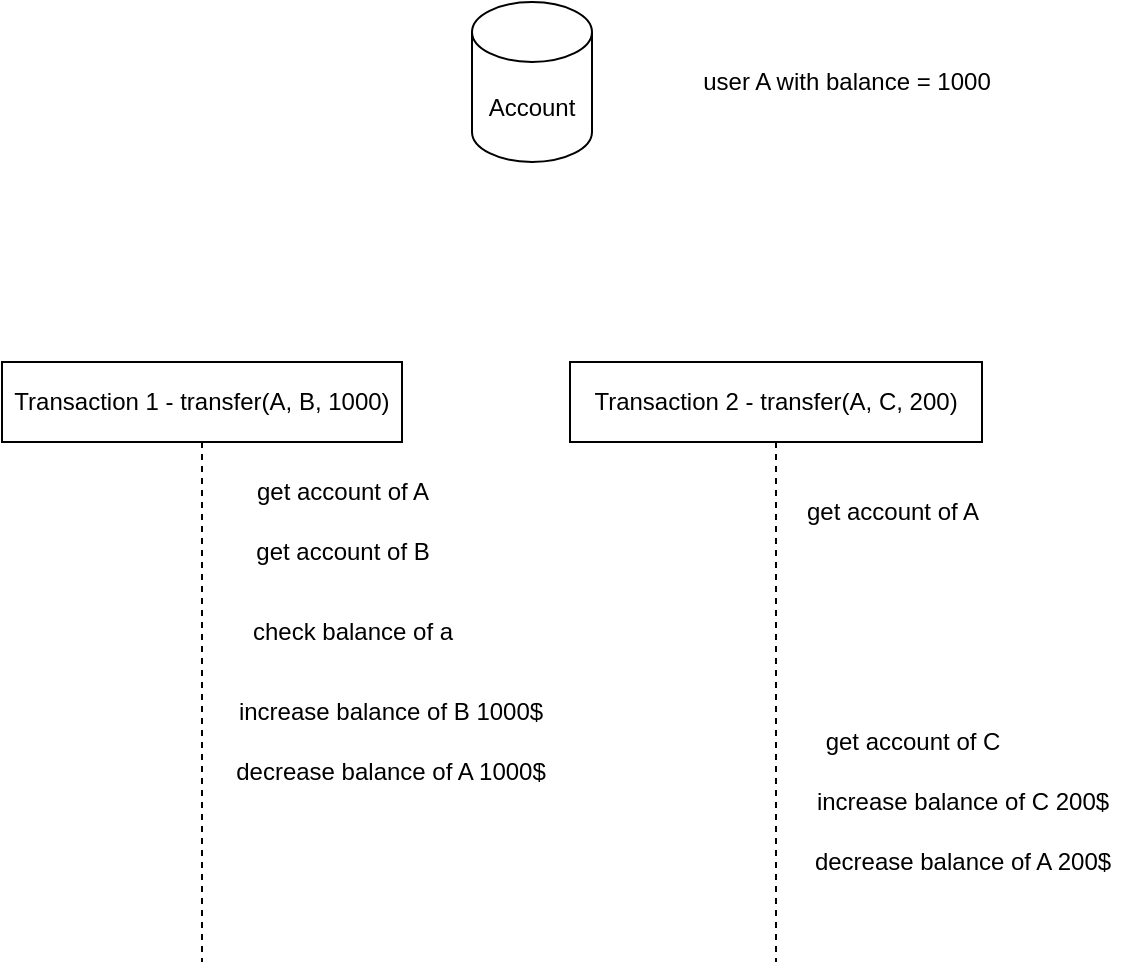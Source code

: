 <mxfile version="20.8.18" type="github">
  <diagram name="Trang-1" id="wNU1H5Y7zv_GKCtgPEAO">
    <mxGraphModel dx="954" dy="512" grid="1" gridSize="10" guides="1" tooltips="1" connect="1" arrows="1" fold="1" page="1" pageScale="1" pageWidth="827" pageHeight="1169" math="0" shadow="0">
      <root>
        <mxCell id="0" />
        <mxCell id="1" parent="0" />
        <mxCell id="QZXupjUOMTafXn6LQ9dr-1" value="Account" style="shape=cylinder3;whiteSpace=wrap;html=1;boundedLbl=1;backgroundOutline=1;size=15;" vertex="1" parent="1">
          <mxGeometry x="315" y="140" width="60" height="80" as="geometry" />
        </mxCell>
        <mxCell id="QZXupjUOMTafXn6LQ9dr-2" value="Transaction 1 -&amp;nbsp;transfer(A, B, 1000)" style="shape=umlLifeline;perimeter=lifelinePerimeter;whiteSpace=wrap;html=1;container=0;dropTarget=0;collapsible=0;recursiveResize=0;outlineConnect=0;portConstraint=eastwest;newEdgeStyle={&quot;edgeStyle&quot;:&quot;elbowEdgeStyle&quot;,&quot;elbow&quot;:&quot;vertical&quot;,&quot;curved&quot;:0,&quot;rounded&quot;:0};" vertex="1" parent="1">
          <mxGeometry x="80" y="320" width="200" height="300" as="geometry" />
        </mxCell>
        <mxCell id="QZXupjUOMTafXn6LQ9dr-3" value="Transaction 2 -&amp;nbsp;transfer(A, C, 200)" style="shape=umlLifeline;perimeter=lifelinePerimeter;whiteSpace=wrap;html=1;container=0;dropTarget=0;collapsible=0;recursiveResize=0;outlineConnect=0;portConstraint=eastwest;newEdgeStyle={&quot;edgeStyle&quot;:&quot;elbowEdgeStyle&quot;,&quot;elbow&quot;:&quot;vertical&quot;,&quot;curved&quot;:0,&quot;rounded&quot;:0};" vertex="1" parent="1">
          <mxGeometry x="364" y="320" width="206" height="300" as="geometry" />
        </mxCell>
        <mxCell id="QZXupjUOMTafXn6LQ9dr-4" value="user A with balance = 1000" style="text;html=1;strokeColor=none;fillColor=none;align=center;verticalAlign=middle;whiteSpace=wrap;rounded=0;" vertex="1" parent="1">
          <mxGeometry x="390" y="165" width="225" height="30" as="geometry" />
        </mxCell>
        <mxCell id="QZXupjUOMTafXn6LQ9dr-8" value="check balance of a" style="text;html=1;align=center;verticalAlign=middle;resizable=0;points=[];autosize=1;strokeColor=none;fillColor=none;" vertex="1" parent="1">
          <mxGeometry x="195" y="440" width="120" height="30" as="geometry" />
        </mxCell>
        <mxCell id="QZXupjUOMTafXn6LQ9dr-10" value="get account of A" style="text;html=1;align=center;verticalAlign=middle;resizable=0;points=[];autosize=1;strokeColor=none;fillColor=none;" vertex="1" parent="1">
          <mxGeometry x="195" y="370" width="110" height="30" as="geometry" />
        </mxCell>
        <mxCell id="QZXupjUOMTafXn6LQ9dr-11" value="get account of B" style="text;html=1;align=center;verticalAlign=middle;resizable=0;points=[];autosize=1;strokeColor=none;fillColor=none;" vertex="1" parent="1">
          <mxGeometry x="195" y="400" width="110" height="30" as="geometry" />
        </mxCell>
        <mxCell id="QZXupjUOMTafXn6LQ9dr-12" value="get account of A" style="text;html=1;align=center;verticalAlign=middle;resizable=0;points=[];autosize=1;strokeColor=none;fillColor=none;" vertex="1" parent="1">
          <mxGeometry x="470" y="380" width="110" height="30" as="geometry" />
        </mxCell>
        <mxCell id="QZXupjUOMTafXn6LQ9dr-13" value="get account of C" style="text;html=1;align=center;verticalAlign=middle;resizable=0;points=[];autosize=1;strokeColor=none;fillColor=none;" vertex="1" parent="1">
          <mxGeometry x="480" y="495" width="110" height="30" as="geometry" />
        </mxCell>
        <mxCell id="QZXupjUOMTafXn6LQ9dr-14" value="increase balance of B 1000$" style="text;html=1;align=center;verticalAlign=middle;resizable=0;points=[];autosize=1;strokeColor=none;fillColor=none;" vertex="1" parent="1">
          <mxGeometry x="184" y="480" width="180" height="30" as="geometry" />
        </mxCell>
        <mxCell id="QZXupjUOMTafXn6LQ9dr-16" value="decrease balance of A 1000$" style="text;html=1;align=center;verticalAlign=middle;resizable=0;points=[];autosize=1;strokeColor=none;fillColor=none;" vertex="1" parent="1">
          <mxGeometry x="184" y="510" width="180" height="30" as="geometry" />
        </mxCell>
        <mxCell id="QZXupjUOMTafXn6LQ9dr-17" value="increase balance of C 200$" style="text;html=1;align=center;verticalAlign=middle;resizable=0;points=[];autosize=1;strokeColor=none;fillColor=none;" vertex="1" parent="1">
          <mxGeometry x="475" y="525" width="170" height="30" as="geometry" />
        </mxCell>
        <mxCell id="QZXupjUOMTafXn6LQ9dr-18" value="decrease balance of A 200$" style="text;html=1;align=center;verticalAlign=middle;resizable=0;points=[];autosize=1;strokeColor=none;fillColor=none;" vertex="1" parent="1">
          <mxGeometry x="475" y="555" width="170" height="30" as="geometry" />
        </mxCell>
      </root>
    </mxGraphModel>
  </diagram>
</mxfile>
